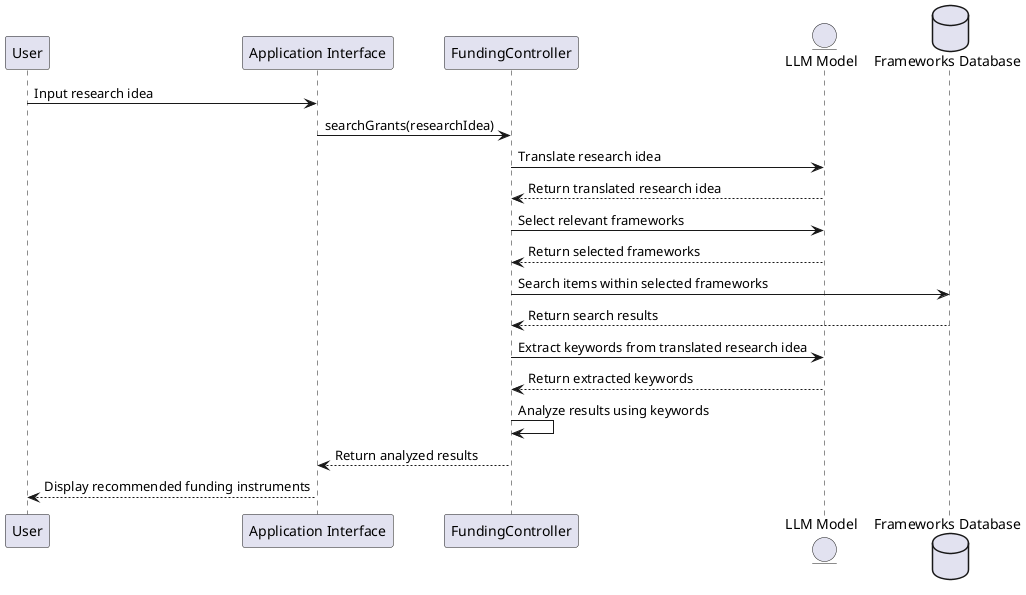 @startuml
participant "User" as U
participant "Application Interface" as AI
participant "FundingController" as FC
entity "LLM Model" as LLM
database "Frameworks Database" as DB


U -> AI : Input research idea
AI -> FC : searchGrants(researchIdea)
FC -> LLM : Translate research idea
LLM --> FC : Return translated research idea
FC -> LLM : Select relevant frameworks
LLM --> FC : Return selected frameworks
FC -> DB : Search items within selected frameworks
DB --> FC : Return search results
FC -> LLM : Extract keywords from translated research idea
LLM --> FC : Return extracted keywords
FC -> FC : Analyze results using keywords
FC --> AI : Return analyzed results
AI --> U : Display recommended funding instruments
@enduml